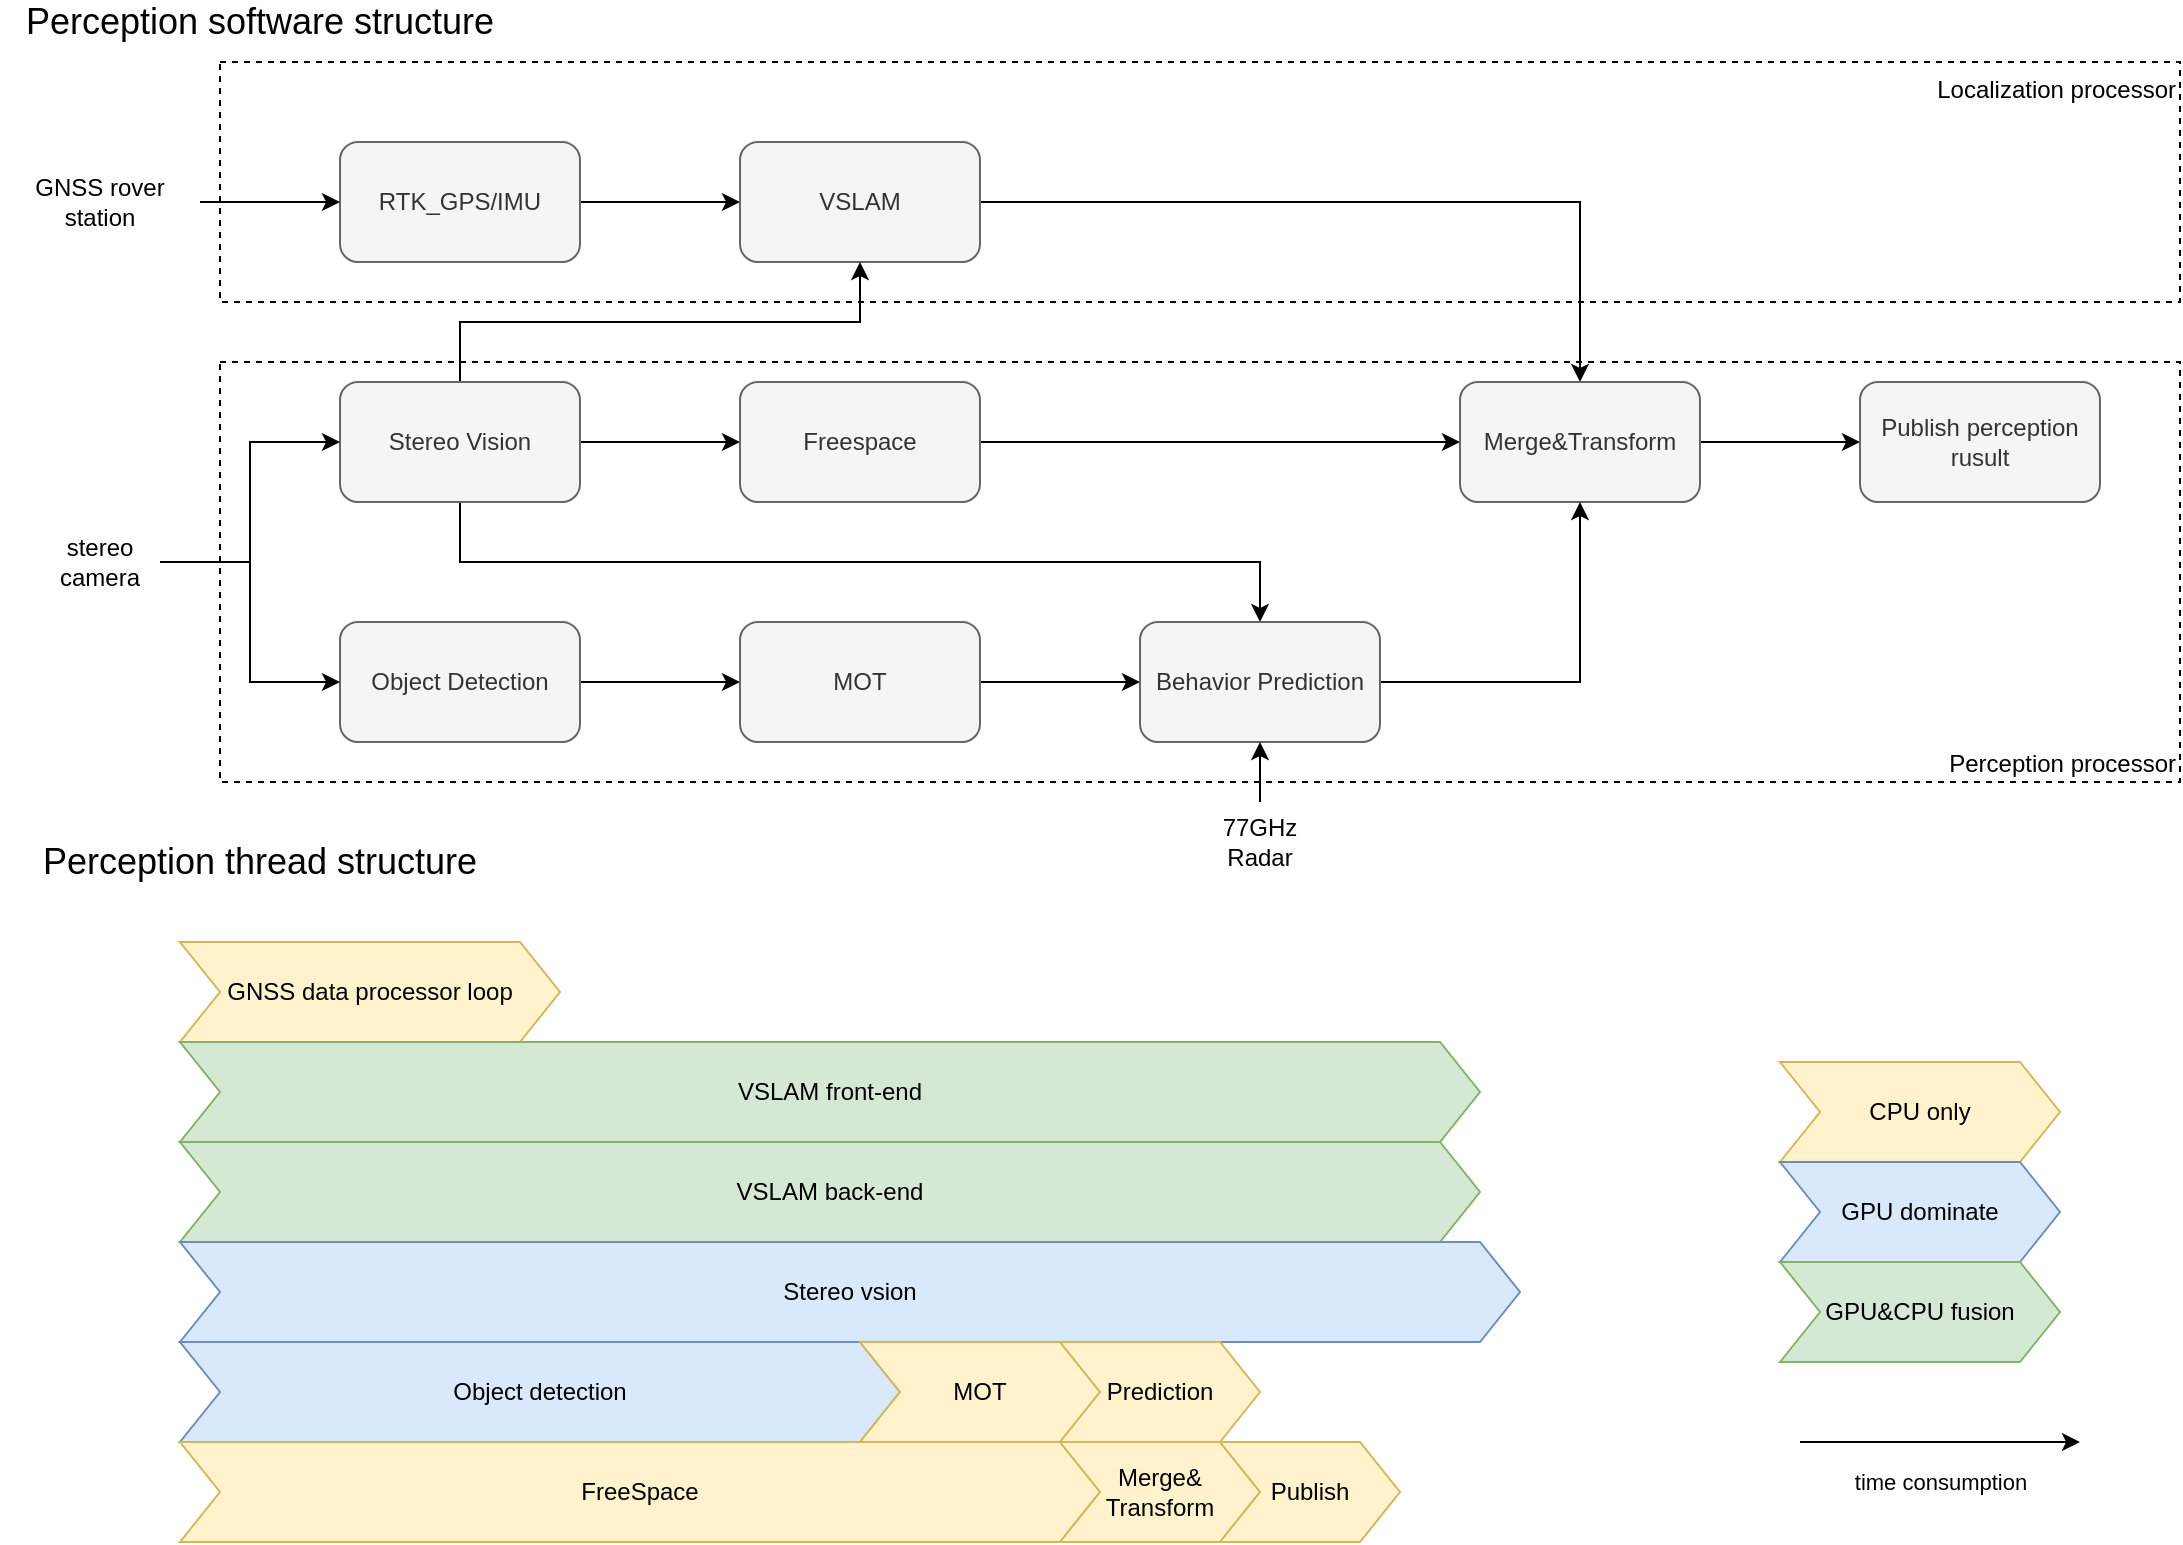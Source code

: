 <mxfile version="13.2.6" type="github">
  <diagram id="3ip21wDYUXcRaa9iWzo2" name="Page-1">
    <mxGraphModel dx="1664" dy="907" grid="1" gridSize="10" guides="1" tooltips="1" connect="1" arrows="1" fold="1" page="1" pageScale="1" pageWidth="1169" pageHeight="827" math="0" shadow="0">
      <root>
        <mxCell id="0" />
        <mxCell id="1" parent="0" />
        <mxCell id="KMkWSv0KlzKdP9IzfTGZ-31" value="Perception processor" style="rounded=0;whiteSpace=wrap;html=1;fillColor=none;dashed=1;align=right;verticalAlign=bottom;" parent="1" vertex="1">
          <mxGeometry x="140" y="190" width="980" height="210" as="geometry" />
        </mxCell>
        <mxCell id="KMkWSv0KlzKdP9IzfTGZ-30" value="Localization processor" style="rounded=0;whiteSpace=wrap;html=1;fillColor=none;dashed=1;align=right;verticalAlign=top;" parent="1" vertex="1">
          <mxGeometry x="140" y="40" width="980" height="120" as="geometry" />
        </mxCell>
        <mxCell id="KMkWSv0KlzKdP9IzfTGZ-4" value="" style="edgeStyle=orthogonalEdgeStyle;rounded=0;orthogonalLoop=1;jettySize=auto;html=1;" parent="1" source="KMkWSv0KlzKdP9IzfTGZ-1" target="KMkWSv0KlzKdP9IzfTGZ-3" edge="1">
          <mxGeometry relative="1" as="geometry" />
        </mxCell>
        <mxCell id="KMkWSv0KlzKdP9IzfTGZ-1" value="RTK_GPS/IMU" style="rounded=1;whiteSpace=wrap;html=1;fillColor=#f5f5f5;strokeColor=#666666;fontColor=#333333;" parent="1" vertex="1">
          <mxGeometry x="200" y="80" width="120" height="60" as="geometry" />
        </mxCell>
        <mxCell id="KMkWSv0KlzKdP9IzfTGZ-26" style="edgeStyle=orthogonalEdgeStyle;rounded=0;orthogonalLoop=1;jettySize=auto;html=1;entryX=0.5;entryY=0;entryDx=0;entryDy=0;" parent="1" source="KMkWSv0KlzKdP9IzfTGZ-3" target="KMkWSv0KlzKdP9IzfTGZ-24" edge="1">
          <mxGeometry relative="1" as="geometry" />
        </mxCell>
        <mxCell id="KMkWSv0KlzKdP9IzfTGZ-3" value="VSLAM" style="rounded=1;whiteSpace=wrap;html=1;fillColor=#f5f5f5;strokeColor=#666666;fontColor=#333333;" parent="1" vertex="1">
          <mxGeometry x="400" y="80" width="120" height="60" as="geometry" />
        </mxCell>
        <mxCell id="KMkWSv0KlzKdP9IzfTGZ-6" style="edgeStyle=orthogonalEdgeStyle;rounded=0;orthogonalLoop=1;jettySize=auto;html=1;entryX=0.5;entryY=1;entryDx=0;entryDy=0;" parent="1" source="KMkWSv0KlzKdP9IzfTGZ-5" target="KMkWSv0KlzKdP9IzfTGZ-3" edge="1">
          <mxGeometry relative="1" as="geometry">
            <Array as="points">
              <mxPoint x="260" y="170" />
              <mxPoint x="460" y="170" />
            </Array>
          </mxGeometry>
        </mxCell>
        <mxCell id="KMkWSv0KlzKdP9IzfTGZ-8" value="" style="edgeStyle=orthogonalEdgeStyle;rounded=0;orthogonalLoop=1;jettySize=auto;html=1;" parent="1" source="KMkWSv0KlzKdP9IzfTGZ-5" target="KMkWSv0KlzKdP9IzfTGZ-7" edge="1">
          <mxGeometry relative="1" as="geometry" />
        </mxCell>
        <mxCell id="KMkWSv0KlzKdP9IzfTGZ-21" style="edgeStyle=orthogonalEdgeStyle;rounded=0;orthogonalLoop=1;jettySize=auto;html=1;" parent="1" source="KMkWSv0KlzKdP9IzfTGZ-5" target="KMkWSv0KlzKdP9IzfTGZ-19" edge="1">
          <mxGeometry relative="1" as="geometry">
            <Array as="points">
              <mxPoint x="260" y="290" />
              <mxPoint x="660" y="290" />
            </Array>
          </mxGeometry>
        </mxCell>
        <mxCell id="KMkWSv0KlzKdP9IzfTGZ-5" value="Stereo Vision" style="rounded=1;whiteSpace=wrap;html=1;fillColor=#f5f5f5;strokeColor=#666666;fontColor=#333333;" parent="1" vertex="1">
          <mxGeometry x="200" y="200" width="120" height="60" as="geometry" />
        </mxCell>
        <mxCell id="KMkWSv0KlzKdP9IzfTGZ-25" value="" style="edgeStyle=orthogonalEdgeStyle;rounded=0;orthogonalLoop=1;jettySize=auto;html=1;" parent="1" source="KMkWSv0KlzKdP9IzfTGZ-7" target="KMkWSv0KlzKdP9IzfTGZ-24" edge="1">
          <mxGeometry relative="1" as="geometry" />
        </mxCell>
        <mxCell id="KMkWSv0KlzKdP9IzfTGZ-7" value="Freespace" style="rounded=1;whiteSpace=wrap;html=1;fillColor=#f5f5f5;strokeColor=#666666;fontColor=#333333;" parent="1" vertex="1">
          <mxGeometry x="400" y="200" width="120" height="60" as="geometry" />
        </mxCell>
        <mxCell id="KMkWSv0KlzKdP9IzfTGZ-29" value="" style="edgeStyle=orthogonalEdgeStyle;rounded=0;orthogonalLoop=1;jettySize=auto;html=1;" parent="1" source="KMkWSv0KlzKdP9IzfTGZ-24" target="KMkWSv0KlzKdP9IzfTGZ-28" edge="1">
          <mxGeometry relative="1" as="geometry" />
        </mxCell>
        <mxCell id="KMkWSv0KlzKdP9IzfTGZ-24" value="Merge&amp;amp;Transform" style="rounded=1;whiteSpace=wrap;html=1;fillColor=#f5f5f5;strokeColor=#666666;fontColor=#333333;" parent="1" vertex="1">
          <mxGeometry x="760" y="200" width="120" height="60" as="geometry" />
        </mxCell>
        <mxCell id="KMkWSv0KlzKdP9IzfTGZ-28" value="Publish perception rusult" style="rounded=1;whiteSpace=wrap;html=1;fillColor=#f5f5f5;strokeColor=#666666;fontColor=#333333;" parent="1" vertex="1">
          <mxGeometry x="960" y="200" width="120" height="60" as="geometry" />
        </mxCell>
        <mxCell id="KMkWSv0KlzKdP9IzfTGZ-9" value="" style="edgeStyle=orthogonalEdgeStyle;rounded=0;orthogonalLoop=1;jettySize=auto;html=1;" parent="1" source="KMkWSv0KlzKdP9IzfTGZ-10" target="KMkWSv0KlzKdP9IzfTGZ-11" edge="1">
          <mxGeometry relative="1" as="geometry" />
        </mxCell>
        <mxCell id="KMkWSv0KlzKdP9IzfTGZ-10" value="Object Detection" style="rounded=1;whiteSpace=wrap;html=1;fillColor=#f5f5f5;strokeColor=#666666;fontColor=#333333;" parent="1" vertex="1">
          <mxGeometry x="200" y="320" width="120" height="60" as="geometry" />
        </mxCell>
        <mxCell id="KMkWSv0KlzKdP9IzfTGZ-20" value="" style="edgeStyle=orthogonalEdgeStyle;rounded=0;orthogonalLoop=1;jettySize=auto;html=1;" parent="1" source="KMkWSv0KlzKdP9IzfTGZ-11" target="KMkWSv0KlzKdP9IzfTGZ-19" edge="1">
          <mxGeometry relative="1" as="geometry" />
        </mxCell>
        <mxCell id="KMkWSv0KlzKdP9IzfTGZ-11" value="MOT" style="rounded=1;whiteSpace=wrap;html=1;fillColor=#f5f5f5;strokeColor=#666666;fontColor=#333333;" parent="1" vertex="1">
          <mxGeometry x="400" y="320" width="120" height="60" as="geometry" />
        </mxCell>
        <mxCell id="KMkWSv0KlzKdP9IzfTGZ-27" style="edgeStyle=orthogonalEdgeStyle;rounded=0;orthogonalLoop=1;jettySize=auto;html=1;entryX=0.5;entryY=1;entryDx=0;entryDy=0;" parent="1" source="KMkWSv0KlzKdP9IzfTGZ-19" target="KMkWSv0KlzKdP9IzfTGZ-24" edge="1">
          <mxGeometry relative="1" as="geometry" />
        </mxCell>
        <mxCell id="KMkWSv0KlzKdP9IzfTGZ-19" value="Behavior Prediction" style="rounded=1;whiteSpace=wrap;html=1;fillColor=#f5f5f5;strokeColor=#666666;fontColor=#333333;" parent="1" vertex="1">
          <mxGeometry x="600" y="320" width="120" height="60" as="geometry" />
        </mxCell>
        <mxCell id="KMkWSv0KlzKdP9IzfTGZ-13" style="edgeStyle=orthogonalEdgeStyle;rounded=0;orthogonalLoop=1;jettySize=auto;html=1;entryX=0;entryY=0.5;entryDx=0;entryDy=0;" parent="1" source="KMkWSv0KlzKdP9IzfTGZ-12" target="KMkWSv0KlzKdP9IzfTGZ-5" edge="1">
          <mxGeometry relative="1" as="geometry" />
        </mxCell>
        <mxCell id="KMkWSv0KlzKdP9IzfTGZ-14" style="edgeStyle=orthogonalEdgeStyle;rounded=0;orthogonalLoop=1;jettySize=auto;html=1;entryX=0;entryY=0.5;entryDx=0;entryDy=0;" parent="1" source="KMkWSv0KlzKdP9IzfTGZ-12" target="KMkWSv0KlzKdP9IzfTGZ-10" edge="1">
          <mxGeometry relative="1" as="geometry" />
        </mxCell>
        <mxCell id="KMkWSv0KlzKdP9IzfTGZ-12" value="stereo camera" style="text;html=1;strokeColor=none;fillColor=none;align=center;verticalAlign=middle;whiteSpace=wrap;rounded=0;" parent="1" vertex="1">
          <mxGeometry x="50" y="280" width="60" height="20" as="geometry" />
        </mxCell>
        <mxCell id="KMkWSv0KlzKdP9IzfTGZ-18" style="edgeStyle=orthogonalEdgeStyle;rounded=0;orthogonalLoop=1;jettySize=auto;html=1;entryX=0;entryY=0.5;entryDx=0;entryDy=0;" parent="1" source="KMkWSv0KlzKdP9IzfTGZ-16" target="KMkWSv0KlzKdP9IzfTGZ-1" edge="1">
          <mxGeometry relative="1" as="geometry" />
        </mxCell>
        <mxCell id="KMkWSv0KlzKdP9IzfTGZ-16" value="GNSS rover station" style="text;html=1;strokeColor=none;fillColor=none;align=center;verticalAlign=middle;whiteSpace=wrap;rounded=0;" parent="1" vertex="1">
          <mxGeometry x="30" y="100" width="100" height="20" as="geometry" />
        </mxCell>
        <mxCell id="KMkWSv0KlzKdP9IzfTGZ-23" style="edgeStyle=orthogonalEdgeStyle;rounded=0;orthogonalLoop=1;jettySize=auto;html=1;entryX=0.5;entryY=1;entryDx=0;entryDy=0;" parent="1" source="KMkWSv0KlzKdP9IzfTGZ-22" target="KMkWSv0KlzKdP9IzfTGZ-19" edge="1">
          <mxGeometry relative="1" as="geometry" />
        </mxCell>
        <mxCell id="KMkWSv0KlzKdP9IzfTGZ-22" value="77GHz Radar" style="text;html=1;strokeColor=none;fillColor=none;align=center;verticalAlign=middle;whiteSpace=wrap;rounded=0;" parent="1" vertex="1">
          <mxGeometry x="630" y="410" width="60" height="40" as="geometry" />
        </mxCell>
        <mxCell id="KMkWSv0KlzKdP9IzfTGZ-32" value="GNSS data processor loop" style="shape=step;perimeter=stepPerimeter;whiteSpace=wrap;html=1;fixedSize=1;fillColor=#fff2cc;strokeColor=#d6b656;" parent="1" vertex="1">
          <mxGeometry x="120" y="480" width="190" height="50" as="geometry" />
        </mxCell>
        <mxCell id="KMkWSv0KlzKdP9IzfTGZ-33" value="VSLAM front-end" style="shape=step;perimeter=stepPerimeter;whiteSpace=wrap;html=1;fixedSize=1;fillColor=#d5e8d4;strokeColor=#82b366;" parent="1" vertex="1">
          <mxGeometry x="120" y="530" width="650" height="50" as="geometry" />
        </mxCell>
        <mxCell id="KMkWSv0KlzKdP9IzfTGZ-34" value="VSLAM back-end" style="shape=step;perimeter=stepPerimeter;whiteSpace=wrap;html=1;fixedSize=1;fillColor=#d5e8d4;strokeColor=#82b366;" parent="1" vertex="1">
          <mxGeometry x="120" y="580" width="650" height="50" as="geometry" />
        </mxCell>
        <mxCell id="KMkWSv0KlzKdP9IzfTGZ-35" value="Stereo vsion" style="shape=step;perimeter=stepPerimeter;whiteSpace=wrap;html=1;fixedSize=1;fillColor=#dae8fc;strokeColor=#6c8ebf;" parent="1" vertex="1">
          <mxGeometry x="120" y="630" width="670" height="50" as="geometry" />
        </mxCell>
        <mxCell id="KMkWSv0KlzKdP9IzfTGZ-37" value="Object detection" style="shape=step;perimeter=stepPerimeter;whiteSpace=wrap;html=1;fixedSize=1;fillColor=#dae8fc;strokeColor=#6c8ebf;" parent="1" vertex="1">
          <mxGeometry x="120" y="680" width="360" height="50" as="geometry" />
        </mxCell>
        <mxCell id="KMkWSv0KlzKdP9IzfTGZ-38" value="FreeSpace" style="shape=step;perimeter=stepPerimeter;whiteSpace=wrap;html=1;fixedSize=1;fillColor=#fff2cc;strokeColor=#d6b656;" parent="1" vertex="1">
          <mxGeometry x="120" y="730" width="460" height="50" as="geometry" />
        </mxCell>
        <mxCell id="KMkWSv0KlzKdP9IzfTGZ-39" value="MOT" style="shape=step;perimeter=stepPerimeter;whiteSpace=wrap;html=1;fixedSize=1;fillColor=#fff2cc;strokeColor=#d6b656;" parent="1" vertex="1">
          <mxGeometry x="460" y="680" width="120" height="50" as="geometry" />
        </mxCell>
        <mxCell id="KMkWSv0KlzKdP9IzfTGZ-40" value="Merge&amp;amp;&lt;br&gt;Transform" style="shape=step;perimeter=stepPerimeter;whiteSpace=wrap;html=1;fixedSize=1;fillColor=#fff2cc;strokeColor=#d6b656;" parent="1" vertex="1">
          <mxGeometry x="560" y="730" width="100" height="50" as="geometry" />
        </mxCell>
        <mxCell id="KMkWSv0KlzKdP9IzfTGZ-41" value="Prediction" style="shape=step;perimeter=stepPerimeter;whiteSpace=wrap;html=1;fixedSize=1;fillColor=#fff2cc;strokeColor=#d6b656;" parent="1" vertex="1">
          <mxGeometry x="560" y="680" width="100" height="50" as="geometry" />
        </mxCell>
        <mxCell id="WaaC4fdpz_pXr-xngZPa-1" value="Publish" style="shape=step;perimeter=stepPerimeter;whiteSpace=wrap;html=1;fixedSize=1;fillColor=#fff2cc;strokeColor=#d6b656;" vertex="1" parent="1">
          <mxGeometry x="640" y="730" width="90" height="50" as="geometry" />
        </mxCell>
        <mxCell id="WaaC4fdpz_pXr-xngZPa-2" value="" style="endArrow=classic;html=1;" edge="1" parent="1">
          <mxGeometry width="50" height="50" relative="1" as="geometry">
            <mxPoint x="930" y="730" as="sourcePoint" />
            <mxPoint x="1070" y="730" as="targetPoint" />
          </mxGeometry>
        </mxCell>
        <mxCell id="WaaC4fdpz_pXr-xngZPa-3" value="time consumption" style="edgeLabel;html=1;align=center;verticalAlign=middle;resizable=0;points=[];" vertex="1" connectable="0" parent="WaaC4fdpz_pXr-xngZPa-2">
          <mxGeometry x="0.467" y="-2" relative="1" as="geometry">
            <mxPoint x="-32.5" y="18" as="offset" />
          </mxGeometry>
        </mxCell>
        <mxCell id="WaaC4fdpz_pXr-xngZPa-4" value="CPU only" style="shape=step;perimeter=stepPerimeter;whiteSpace=wrap;html=1;fixedSize=1;fillColor=#fff2cc;strokeColor=#d6b656;" vertex="1" parent="1">
          <mxGeometry x="920" y="540" width="140" height="50" as="geometry" />
        </mxCell>
        <mxCell id="WaaC4fdpz_pXr-xngZPa-5" value="GPU dominate" style="shape=step;perimeter=stepPerimeter;whiteSpace=wrap;html=1;fixedSize=1;fillColor=#dae8fc;strokeColor=#6c8ebf;" vertex="1" parent="1">
          <mxGeometry x="920" y="590" width="140" height="50" as="geometry" />
        </mxCell>
        <mxCell id="WaaC4fdpz_pXr-xngZPa-6" value="GPU&amp;amp;CPU fusion" style="shape=step;perimeter=stepPerimeter;whiteSpace=wrap;html=1;fixedSize=1;fillColor=#d5e8d4;strokeColor=#82b366;" vertex="1" parent="1">
          <mxGeometry x="920" y="640" width="140" height="50" as="geometry" />
        </mxCell>
        <mxCell id="WaaC4fdpz_pXr-xngZPa-7" value="&lt;font style=&quot;font-size: 18px&quot;&gt;Perception software structure&lt;/font&gt;" style="text;html=1;strokeColor=none;fillColor=none;align=center;verticalAlign=middle;whiteSpace=wrap;rounded=0;" vertex="1" parent="1">
          <mxGeometry x="30" y="10" width="260" height="20" as="geometry" />
        </mxCell>
        <mxCell id="WaaC4fdpz_pXr-xngZPa-8" value="&lt;font style=&quot;font-size: 18px&quot;&gt;Perception thread structure&lt;/font&gt;" style="text;html=1;strokeColor=none;fillColor=none;align=center;verticalAlign=middle;whiteSpace=wrap;rounded=0;" vertex="1" parent="1">
          <mxGeometry x="30" y="430" width="260" height="20" as="geometry" />
        </mxCell>
      </root>
    </mxGraphModel>
  </diagram>
</mxfile>
